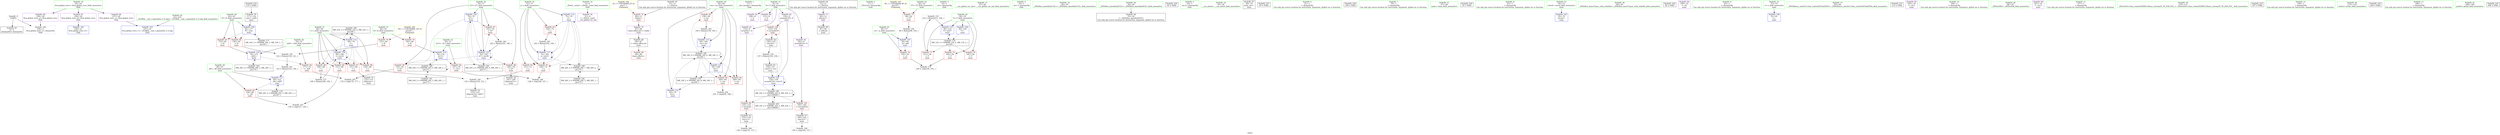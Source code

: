 digraph "SVFG" {
	label="SVFG";

	Node0x55c712890a20 [shape=record,color=grey,label="{NodeID: 0\nNullPtr}"];
	Node0x55c712890a20 -> Node0x55c7128ab780[style=solid];
	Node0x55c712890a20 -> Node0x55c7128ac330[style=solid];
	Node0x55c7128bc550 [shape=record,color=black,label="{NodeID: 180\nMR_22V_2 = PHI(MR_22V_4, MR_22V_1, )\npts\{69 \}\n}"];
	Node0x55c7128bc550 -> Node0x55c7128ac9e0[style=dashed];
	Node0x55c7128abd20 [shape=record,color=red,label="{NodeID: 97\n191\<--76\n\<--i27\nmain\n}"];
	Node0x55c7128abd20 -> Node0x55c7128b3a40[style=solid];
	Node0x55c712891910 [shape=record,color=green,label="{NodeID: 14\n4\<--6\n_ZStL8__ioinit\<--_ZStL8__ioinit_field_insensitive\nGlob }"];
	Node0x55c712891910 -> Node0x55c7128ad490[style=solid];
	Node0x55c7128b0210 [shape=record,color=yellow,style=double,label="{NodeID: 194\n2V_1 = ENCHI(MR_2V_0)\npts\{1 \}\nFun[main]}"];
	Node0x55c7128b0210 -> Node0x55c7128ae080[style=dashed];
	Node0x55c7128ac910 [shape=record,color=blue,label="{NodeID: 111\n66\<--123\n_b6\<--add7\nmain\n}"];
	Node0x55c7128ac910 -> Node0x55c7128aeb10[style=dashed];
	Node0x55c7128ac910 -> Node0x55c7128bc050[style=dashed];
	Node0x55c7128aaa90 [shape=record,color=green,label="{NodeID: 28\n62\<--63\nN\<--N_field_insensitive\nmain\n}"];
	Node0x55c7128aaa90 -> Node0x55c7128ae700[style=solid];
	Node0x55c7128aaa90 -> Node0x55c7128ae7d0[style=solid];
	Node0x55c7128aaa90 -> Node0x55c7128ac770[style=solid];
	Node0x55c7128ab680 [shape=record,color=green,label="{NodeID: 42\n22\<--232\n_GLOBAL__sub_I_spnautilus_0_0.cpp\<--_GLOBAL__sub_I_spnautilus_0_0.cpp_field_insensitive\n}"];
	Node0x55c7128ab680 -> Node0x55c7128ac230[style=solid];
	Node0x55c7128ad2f0 [shape=record,color=black,label="{NodeID: 56\n181\<--180\nidxprom31\<--\nmain\n}"];
	Node0x55c7128adee0 [shape=record,color=purple,label="{NodeID: 70\n87\<--86\nvbase.offset.ptr\<--vtable\nmain\n}"];
	Node0x55c7128adee0 -> Node0x55c7128acc70[style=solid];
	Node0x55c7128b44c0 [shape=record,color=grey,label="{NodeID: 167\n129 = cmp(127, 128, )\n}"];
	Node0x55c7128aea40 [shape=record,color=red,label="{NodeID: 84\n206\<--64\n\<--res\nmain\n}"];
	Node0x55c7128911a0 [shape=record,color=green,label="{NodeID: 1\n7\<--1\n__dso_handle\<--dummyObj\nGlob }"];
	Node0x55c7128bca50 [shape=record,color=black,label="{NodeID: 181\nMR_24V_2 = PHI(MR_24V_3, MR_24V_1, )\npts\{71 \}\n}"];
	Node0x55c7128bca50 -> Node0x55c7128bed50[style=dashed];
	Node0x55c7128abdf0 [shape=record,color=red,label="{NodeID: 98\n89\<--88\nvbase.offset\<--\nmain\n}"];
	Node0x55c7128919e0 [shape=record,color=green,label="{NodeID: 15\n8\<--10\nS\<--S_field_insensitive\nGlob }"];
	Node0x55c7128919e0 -> Node0x55c7128ad560[style=solid];
	Node0x55c7128919e0 -> Node0x55c7128ad630[style=solid];
	Node0x55c7128919e0 -> Node0x55c7128ad700[style=solid];
	Node0x55c7128919e0 -> Node0x55c7128ad7d0[style=solid];
	Node0x55c7128919e0 -> Node0x55c7128ad8a0[style=solid];
	Node0x55c7128ac9e0 [shape=record,color=blue,label="{NodeID: 112\n68\<--79\ni\<--\nmain\n}"];
	Node0x55c7128ac9e0 -> Node0x55c7128aebe0[style=dashed];
	Node0x55c7128ac9e0 -> Node0x55c7128aecb0[style=dashed];
	Node0x55c7128ac9e0 -> Node0x55c7128aed80[style=dashed];
	Node0x55c7128ac9e0 -> Node0x55c7128aee50[style=dashed];
	Node0x55c7128ac9e0 -> Node0x55c7128b1690[style=dashed];
	Node0x55c7128ac9e0 -> Node0x55c7128bc550[style=dashed];
	Node0x55c7128aab60 [shape=record,color=green,label="{NodeID: 29\n64\<--65\nres\<--res_field_insensitive\nmain\n}"];
	Node0x55c7128aab60 -> Node0x55c7128ae8a0[style=solid];
	Node0x55c7128aab60 -> Node0x55c7128ae970[style=solid];
	Node0x55c7128aab60 -> Node0x55c7128aea40[style=solid];
	Node0x55c7128aab60 -> Node0x55c7128ac840[style=solid];
	Node0x55c7128aab60 -> Node0x55c7128acab0[style=solid];
	Node0x55c7128aab60 -> Node0x55c7128b1900[style=solid];
	Node0x55c7128ab780 [shape=record,color=black,label="{NodeID: 43\n2\<--3\ndummyVal\<--dummyVal\n}"];
	Node0x55c7128ad3c0 [shape=record,color=black,label="{NodeID: 57\n184\<--183\nconv33\<--\nmain\n}"];
	Node0x55c7128ad3c0 -> Node0x55c7128b47c0[style=solid];
	Node0x55c7128b3140 [shape=record,color=grey,label="{NodeID: 154\n157 = Binary(156, 158, )\n}"];
	Node0x55c7128b3140 -> Node0x55c7128ad220[style=solid];
	Node0x55c7128adfb0 [shape=record,color=purple,label="{NodeID: 71\n90\<--12\nadd.ptr\<--\nmain\n}"];
	Node0x55c7128adfb0 -> Node0x55c7128acd40[style=solid];
	Node0x55c7128b4640 [shape=record,color=grey,label="{NodeID: 168\n136 = cmp(135, 137, )\n}"];
	Node0x55c7128aeb10 [shape=record,color=red,label="{NodeID: 85\n128\<--66\n\<--_b6\nmain\n}"];
	Node0x55c7128aeb10 -> Node0x55c7128b44c0[style=solid];
	Node0x55c71288fb30 [shape=record,color=green,label="{NodeID: 2\n11\<--1\n_ZSt3cin\<--dummyObj\nGlob }"];
	Node0x55c7128bcf50 [shape=record,color=black,label="{NodeID: 182\nMR_26V_2 = PHI(MR_26V_3, MR_26V_1, )\npts\{73 \}\n}"];
	Node0x55c7128bcf50 -> Node0x55c7128bf250[style=dashed];
	Node0x55c7128abec0 [shape=record,color=red,label="{NodeID: 99\n134\<--133\n\<--arrayidx\nmain\n}"];
	Node0x55c7128abec0 -> Node0x55c7128acfb0[style=solid];
	Node0x55c712891ab0 [shape=record,color=green,label="{NodeID: 16\n20\<--24\nllvm.global_ctors\<--llvm.global_ctors_field_insensitive\nGlob }"];
	Node0x55c712891ab0 -> Node0x55c7128adbe0[style=solid];
	Node0x55c712891ab0 -> Node0x55c7128adce0[style=solid];
	Node0x55c712891ab0 -> Node0x55c7128adde0[style=solid];
	Node0x55c7128acab0 [shape=record,color=blue,label="{NodeID: 113\n64\<--140\nres\<--inc\nmain\n}"];
	Node0x55c7128acab0 -> Node0x55c7128be350[style=dashed];
	Node0x55c7128aac30 [shape=record,color=green,label="{NodeID: 30\n66\<--67\n_b6\<--_b6_field_insensitive\nmain\n}"];
	Node0x55c7128aac30 -> Node0x55c7128aeb10[style=solid];
	Node0x55c7128aac30 -> Node0x55c7128ac910[style=solid];
	Node0x55c7128ab880 [shape=record,color=black,label="{NodeID: 44\n12\<--11\n\<--_ZSt3cin\nCan only get source location for instruction, argument, global var or function.}"];
	Node0x55c7128ab880 -> Node0x55c7128adfb0[style=solid];
	Node0x55c7128ad490 [shape=record,color=purple,label="{NodeID: 58\n31\<--4\n\<--_ZStL8__ioinit\n__cxx_global_var_init\n}"];
	Node0x55c7128b32c0 [shape=record,color=grey,label="{NodeID: 155\n212 = Binary(211, 100, )\n}"];
	Node0x55c7128b32c0 -> Node0x55c7128b1aa0[style=solid];
	Node0x55c7128ae080 [shape=record,color=red,label="{NodeID: 72\n86\<--13\nvtable\<--\nmain\n}"];
	Node0x55c7128ae080 -> Node0x55c7128adee0[style=solid];
	Node0x55c7128b47c0 [shape=record,color=grey,label="{NodeID: 169\n185 = cmp(184, 137, )\n}"];
	Node0x55c7128aebe0 [shape=record,color=red,label="{NodeID: 86\n127\<--68\n\<--i\nmain\n}"];
	Node0x55c7128aebe0 -> Node0x55c7128b44c0[style=solid];
	Node0x55c7128922e0 [shape=record,color=green,label="{NodeID: 3\n14\<--1\n.str\<--dummyObj\nGlob }"];
	Node0x55c7128bd450 [shape=record,color=black,label="{NodeID: 183\nMR_28V_2 = PHI(MR_28V_3, MR_28V_1, )\npts\{75 \}\n}"];
	Node0x55c7128bd450 -> Node0x55c7128b1760[style=dashed];
	Node0x55c7128abf90 [shape=record,color=red,label="{NodeID: 100\n155\<--154\n\<--arrayidx19\nmain\n}"];
	Node0x55c7128abf90 -> Node0x55c7128ad150[style=solid];
	Node0x55c7128aa360 [shape=record,color=green,label="{NodeID: 17\n25\<--26\n__cxx_global_var_init\<--__cxx_global_var_init_field_insensitive\n}"];
	Node0x55c7128c2840 [shape=record,color=yellow,style=double,label="{NodeID: 197\n8V_1 = ENCHI(MR_8V_0)\npts\{55 \}\nFun[main]}"];
	Node0x55c7128c2840 -> Node0x55c7128ae150[style=dashed];
	Node0x55c7128acb80 [shape=record,color=blue,label="{NodeID: 114\n70\<--142\n_b13\<--\nmain\n}"];
	Node0x55c7128acb80 -> Node0x55c7128aef20[style=dashed];
	Node0x55c7128acb80 -> Node0x55c7128bed50[style=dashed];
	Node0x55c7128aad00 [shape=record,color=green,label="{NodeID: 31\n68\<--69\ni\<--i_field_insensitive\nmain\n}"];
	Node0x55c7128aad00 -> Node0x55c7128aebe0[style=solid];
	Node0x55c7128aad00 -> Node0x55c7128aecb0[style=solid];
	Node0x55c7128aad00 -> Node0x55c7128aed80[style=solid];
	Node0x55c7128aad00 -> Node0x55c7128aee50[style=solid];
	Node0x55c7128aad00 -> Node0x55c7128ac9e0[style=solid];
	Node0x55c7128aad00 -> Node0x55c7128b1690[style=solid];
	Node0x55c7128ab980 [shape=record,color=black,label="{NodeID: 45\n13\<--11\n\<--_ZSt3cin\nCan only get source location for instruction, argument, global var or function.}"];
	Node0x55c7128ab980 -> Node0x55c7128ae080[style=solid];
	Node0x55c7128ad560 [shape=record,color=purple,label="{NodeID: 59\n108\<--8\n\<--S\nmain\n}"];
	Node0x55c7128b3440 [shape=record,color=grey,label="{NodeID: 156\n152 = Binary(150, 151, )\n}"];
	Node0x55c7128b3440 -> Node0x55c7128ad080[style=solid];
	Node0x55c7128ae150 [shape=record,color=red,label="{NodeID: 73\n98\<--54\n\<--TT\nmain\n}"];
	Node0x55c7128ae150 -> Node0x55c7128b3740[style=solid];
	Node0x55c7128b4940 [shape=record,color=grey,label="{NodeID: 170\n106 = cmp(104, 105, )\n}"];
	Node0x55c7128aecb0 [shape=record,color=red,label="{NodeID: 87\n131\<--68\n\<--i\nmain\n}"];
	Node0x55c7128aecb0 -> Node0x55c7128acee0[style=solid];
	Node0x55c712892040 [shape=record,color=green,label="{NodeID: 4\n16\<--1\n.str.1\<--dummyObj\nGlob }"];
	Node0x55c7128bd950 [shape=record,color=black,label="{NodeID: 184\nMR_30V_2 = PHI(MR_30V_4, MR_30V_1, )\npts\{77 \}\n}"];
	Node0x55c7128bd950 -> Node0x55c7128b1830[style=dashed];
	Node0x55c7128ac060 [shape=record,color=red,label="{NodeID: 101\n183\<--182\n\<--arrayidx32\nmain\n}"];
	Node0x55c7128ac060 -> Node0x55c7128ad3c0[style=solid];
	Node0x55c7128aa3f0 [shape=record,color=green,label="{NodeID: 18\n29\<--30\n_ZNSt8ios_base4InitC1Ev\<--_ZNSt8ios_base4InitC1Ev_field_insensitive\n}"];
	Node0x55c7128b1420 [shape=record,color=blue,label="{NodeID: 115\n72\<--79\nj\<--\nmain\n}"];
	Node0x55c7128b1420 -> Node0x55c7128aeff0[style=dashed];
	Node0x55c7128b1420 -> Node0x55c7128af0c0[style=dashed];
	Node0x55c7128b1420 -> Node0x55c7128af190[style=dashed];
	Node0x55c7128b1420 -> Node0x55c7128b15c0[style=dashed];
	Node0x55c7128b1420 -> Node0x55c7128bf250[style=dashed];
	Node0x55c7128aadd0 [shape=record,color=green,label="{NodeID: 32\n70\<--71\n_b13\<--_b13_field_insensitive\nmain\n}"];
	Node0x55c7128aadd0 -> Node0x55c7128aef20[style=solid];
	Node0x55c7128aadd0 -> Node0x55c7128acb80[style=solid];
	Node0x55c7128aba80 [shape=record,color=black,label="{NodeID: 46\n33\<--34\n\<--_ZNSt8ios_base4InitD1Ev\nCan only get source location for instruction, argument, global var or function.}"];
	Node0x55c712695b80 [shape=record,color=black,label="{NodeID: 226\n92 = PHI()\n}"];
	Node0x55c7128ad630 [shape=record,color=purple,label="{NodeID: 60\n113\<--8\n\<--S\nmain\n}"];
	Node0x55c7128b35c0 [shape=record,color=grey,label="{NodeID: 157\n169 = Binary(168, 100, )\n}"];
	Node0x55c7128b35c0 -> Node0x55c7128b1690[style=solid];
	Node0x55c7128ae220 [shape=record,color=red,label="{NodeID: 74\n105\<--56\n\<--_b\nmain\n}"];
	Node0x55c7128ae220 -> Node0x55c7128b4940[style=solid];
	Node0x55c7128aed80 [shape=record,color=red,label="{NodeID: 88\n150\<--68\n\<--i\nmain\n}"];
	Node0x55c7128aed80 -> Node0x55c7128b3440[style=solid];
	Node0x55c7128920d0 [shape=record,color=green,label="{NodeID: 5\n18\<--1\n.str.2\<--dummyObj\nGlob }"];
	Node0x55c7128bde50 [shape=record,color=black,label="{NodeID: 185\nMR_32V_2 = PHI(MR_32V_3, MR_32V_1, )\npts\{100000 \}\n}"];
	Node0x55c7128bde50 -> Node0x55c7128bf750[style=dashed];
	Node0x55c7128ac130 [shape=record,color=blue,label="{NodeID: 102\n236\<--21\nllvm.global_ctors_0\<--\nGlob }"];
	Node0x55c7128aa480 [shape=record,color=green,label="{NodeID: 19\n35\<--36\n__cxa_atexit\<--__cxa_atexit_field_insensitive\n}"];
	Node0x55c7128b14f0 [shape=record,color=blue,label="{NodeID: 116\n154\<--159\narrayidx19\<--conv21\nmain\n}"];
	Node0x55c7128b14f0 -> Node0x55c7128abf90[style=dashed];
	Node0x55c7128b14f0 -> Node0x55c7128b14f0[style=dashed];
	Node0x55c7128b14f0 -> Node0x55c7128bf750[style=dashed];
	Node0x55c7128aaea0 [shape=record,color=green,label="{NodeID: 33\n72\<--73\nj\<--j_field_insensitive\nmain\n}"];
	Node0x55c7128aaea0 -> Node0x55c7128aeff0[style=solid];
	Node0x55c7128aaea0 -> Node0x55c7128af0c0[style=solid];
	Node0x55c7128aaea0 -> Node0x55c7128af190[style=solid];
	Node0x55c7128aaea0 -> Node0x55c7128b1420[style=solid];
	Node0x55c7128aaea0 -> Node0x55c7128b15c0[style=solid];
	Node0x55c7128abb80 [shape=record,color=black,label="{NodeID: 47\n49\<--79\nmain_ret\<--\nmain\n}"];
	Node0x55c7128cd800 [shape=record,color=black,label="{NodeID: 227\n95 = PHI()\n}"];
	Node0x55c7128ad700 [shape=record,color=purple,label="{NodeID: 61\n133\<--8\narrayidx\<--S\nmain\n}"];
	Node0x55c7128ad700 -> Node0x55c7128abec0[style=solid];
	Node0x55c7128b3740 [shape=record,color=grey,label="{NodeID: 158\n99 = Binary(98, 100, )\n}"];
	Node0x55c7128b3740 -> Node0x55c7128ac5d0[style=solid];
	Node0x55c7128ae2f0 [shape=record,color=red,label="{NodeID: 75\n104\<--58\n\<--T\nmain\n}"];
	Node0x55c7128ae2f0 -> Node0x55c7128b4940[style=solid];
	Node0x55c7128aee50 [shape=record,color=red,label="{NodeID: 89\n168\<--68\n\<--i\nmain\n}"];
	Node0x55c7128aee50 -> Node0x55c7128b35c0[style=solid];
	Node0x55c712890ea0 [shape=record,color=green,label="{NodeID: 6\n21\<--1\n\<--dummyObj\nCan only get source location for instruction, argument, global var or function.}"];
	Node0x55c7128be350 [shape=record,color=black,label="{NodeID: 186\nMR_18V_4 = PHI(MR_18V_6, MR_18V_3, )\npts\{65 \}\n}"];
	Node0x55c7128be350 -> Node0x55c7128ae8a0[style=dashed];
	Node0x55c7128be350 -> Node0x55c7128ae970[style=dashed];
	Node0x55c7128be350 -> Node0x55c7128aea40[style=dashed];
	Node0x55c7128be350 -> Node0x55c7128acab0[style=dashed];
	Node0x55c7128be350 -> Node0x55c7128b1900[style=dashed];
	Node0x55c7128be350 -> Node0x55c7128bbb50[style=dashed];
	Node0x55c7128be350 -> Node0x55c7128be350[style=dashed];
	Node0x55c7128ac230 [shape=record,color=blue,label="{NodeID: 103\n237\<--22\nllvm.global_ctors_1\<--_GLOBAL__sub_I_spnautilus_0_0.cpp\nGlob }"];
	Node0x55c7128aa510 [shape=record,color=green,label="{NodeID: 20\n34\<--40\n_ZNSt8ios_base4InitD1Ev\<--_ZNSt8ios_base4InitD1Ev_field_insensitive\n}"];
	Node0x55c7128aa510 -> Node0x55c7128aba80[style=solid];
	Node0x55c7128c32f0 [shape=record,color=yellow,style=double,label="{NodeID: 200\n14V_1 = ENCHI(MR_14V_0)\npts\{61 \}\nFun[main]}"];
	Node0x55c7128c32f0 -> Node0x55c7128ae560[style=dashed];
	Node0x55c7128c32f0 -> Node0x55c7128ae630[style=dashed];
	Node0x55c7128b15c0 [shape=record,color=blue,label="{NodeID: 117\n72\<--163\nj\<--inc22\nmain\n}"];
	Node0x55c7128b15c0 -> Node0x55c7128aeff0[style=dashed];
	Node0x55c7128b15c0 -> Node0x55c7128af0c0[style=dashed];
	Node0x55c7128b15c0 -> Node0x55c7128af190[style=dashed];
	Node0x55c7128b15c0 -> Node0x55c7128b15c0[style=dashed];
	Node0x55c7128b15c0 -> Node0x55c7128bf250[style=dashed];
	Node0x55c7128aaf70 [shape=record,color=green,label="{NodeID: 34\n74\<--75\n_b26\<--_b26_field_insensitive\nmain\n}"];
	Node0x55c7128aaf70 -> Node0x55c7128af260[style=solid];
	Node0x55c7128aaf70 -> Node0x55c7128b1760[style=solid];
	Node0x55c7128acc70 [shape=record,color=black,label="{NodeID: 48\n88\<--87\n\<--vbase.offset.ptr\nmain\n}"];
	Node0x55c7128acc70 -> Node0x55c7128abdf0[style=solid];
	Node0x55c7128ce180 [shape=record,color=black,label="{NodeID: 228\n109 = PHI()\n}"];
	Node0x55c7128ad7d0 [shape=record,color=purple,label="{NodeID: 62\n154\<--8\narrayidx19\<--S\nmain\n}"];
	Node0x55c7128ad7d0 -> Node0x55c7128abf90[style=solid];
	Node0x55c7128ad7d0 -> Node0x55c7128b14f0[style=solid];
	Node0x55c7128b38c0 [shape=record,color=grey,label="{NodeID: 159\n122 = Binary(120, 121, )\n}"];
	Node0x55c7128b38c0 -> Node0x55c7128b3bc0[style=solid];
	Node0x55c7128ae3c0 [shape=record,color=red,label="{NodeID: 76\n195\<--58\n\<--T\nmain\n}"];
	Node0x55c7128aef20 [shape=record,color=red,label="{NodeID: 90\n147\<--70\n\<--_b13\nmain\n}"];
	Node0x55c7128aef20 -> Node0x55c7128b4340[style=solid];
	Node0x55c712890f30 [shape=record,color=green,label="{NodeID: 7\n79\<--1\n\<--dummyObj\nCan only get source location for instruction, argument, global var or function.}"];
	Node0x55c7128ac330 [shape=record,color=blue, style = dotted,label="{NodeID: 104\n238\<--3\nllvm.global_ctors_2\<--dummyVal\nGlob }"];
	Node0x55c7128aa5a0 [shape=record,color=green,label="{NodeID: 21\n47\<--48\nmain\<--main_field_insensitive\n}"];
	Node0x55c7128b1690 [shape=record,color=blue,label="{NodeID: 118\n68\<--169\ni\<--inc24\nmain\n}"];
	Node0x55c7128b1690 -> Node0x55c7128aebe0[style=dashed];
	Node0x55c7128b1690 -> Node0x55c7128aecb0[style=dashed];
	Node0x55c7128b1690 -> Node0x55c7128aed80[style=dashed];
	Node0x55c7128b1690 -> Node0x55c7128aee50[style=dashed];
	Node0x55c7128b1690 -> Node0x55c7128b1690[style=dashed];
	Node0x55c7128b1690 -> Node0x55c7128bc550[style=dashed];
	Node0x55c7128ab040 [shape=record,color=green,label="{NodeID: 35\n76\<--77\ni27\<--i27_field_insensitive\nmain\n}"];
	Node0x55c7128ab040 -> Node0x55c7128af330[style=solid];
	Node0x55c7128ab040 -> Node0x55c7128abc50[style=solid];
	Node0x55c7128ab040 -> Node0x55c7128abd20[style=solid];
	Node0x55c7128ab040 -> Node0x55c7128b1830[style=solid];
	Node0x55c7128ab040 -> Node0x55c7128b19d0[style=solid];
	Node0x55c7128acd40 [shape=record,color=black,label="{NodeID: 49\n91\<--90\n\<--add.ptr\nmain\n}"];
	Node0x55c7128ce280 [shape=record,color=black,label="{NodeID: 229\n32 = PHI()\n}"];
	Node0x55c7128ad8a0 [shape=record,color=purple,label="{NodeID: 63\n182\<--8\narrayidx32\<--S\nmain\n}"];
	Node0x55c7128ad8a0 -> Node0x55c7128ac060[style=solid];
	Node0x55c7128b3a40 [shape=record,color=grey,label="{NodeID: 160\n192 = Binary(191, 100, )\n}"];
	Node0x55c7128b3a40 -> Node0x55c7128b19d0[style=solid];
	Node0x55c7128ae490 [shape=record,color=red,label="{NodeID: 77\n211\<--58\n\<--T\nmain\n}"];
	Node0x55c7128ae490 -> Node0x55c7128b32c0[style=solid];
	Node0x55c7128aeff0 [shape=record,color=red,label="{NodeID: 91\n146\<--72\n\<--j\nmain\n}"];
	Node0x55c7128aeff0 -> Node0x55c7128b4340[style=solid];
	Node0x55c712890bc0 [shape=record,color=green,label="{NodeID: 8\n81\<--1\n\<--dummyObj\nCan only get source location for instruction, argument, global var or function.}"];
	Node0x55c7128bed50 [shape=record,color=black,label="{NodeID: 188\nMR_24V_3 = PHI(MR_24V_5, MR_24V_2, )\npts\{71 \}\n}"];
	Node0x55c7128bed50 -> Node0x55c7128acb80[style=dashed];
	Node0x55c7128bed50 -> Node0x55c7128bca50[style=dashed];
	Node0x55c7128bed50 -> Node0x55c7128bed50[style=dashed];
	Node0x55c7128ac430 [shape=record,color=blue,label="{NodeID: 105\n50\<--79\nretval\<--\nmain\n}"];
	Node0x55c7128aa630 [shape=record,color=green,label="{NodeID: 22\n50\<--51\nretval\<--retval_field_insensitive\nmain\n}"];
	Node0x55c7128aa630 -> Node0x55c7128ac430[style=solid];
	Node0x55c7128b1760 [shape=record,color=blue,label="{NodeID: 119\n74\<--172\n_b26\<--\nmain\n}"];
	Node0x55c7128b1760 -> Node0x55c7128af260[style=dashed];
	Node0x55c7128b1760 -> Node0x55c7128bd450[style=dashed];
	Node0x55c7128ab110 [shape=record,color=green,label="{NodeID: 36\n84\<--85\n_ZNSt8ios_base15sync_with_stdioEb\<--_ZNSt8ios_base15sync_with_stdioEb_field_insensitive\n}"];
	Node0x55c7128ace10 [shape=record,color=black,label="{NodeID: 50\n117\<--114\nconv\<--call5\nmain\n}"];
	Node0x55c7128ace10 -> Node0x55c7128ac770[style=solid];
	Node0x55c7128ce380 [shape=record,color=black,label="{NodeID: 230\n82 = PHI()\n}"];
	Node0x55c7128ad970 [shape=record,color=purple,label="{NodeID: 64\n196\<--14\n\<--.str\nmain\n}"];
	Node0x55c7128b3bc0 [shape=record,color=grey,label="{NodeID: 161\n123 = Binary(122, 100, )\n}"];
	Node0x55c7128b3bc0 -> Node0x55c7128ac910[style=solid];
	Node0x55c7128ae560 [shape=record,color=red,label="{NodeID: 78\n121\<--60\n\<--K\nmain\n}"];
	Node0x55c7128ae560 -> Node0x55c7128b38c0[style=solid];
	Node0x55c7128af0c0 [shape=record,color=red,label="{NodeID: 92\n151\<--72\n\<--j\nmain\n}"];
	Node0x55c7128af0c0 -> Node0x55c7128b3440[style=solid];
	Node0x55c712890c50 [shape=record,color=green,label="{NodeID: 9\n83\<--1\n\<--dummyObj\nCan only get source location for instruction, argument, global var or function.}"];
	Node0x55c7128bf250 [shape=record,color=black,label="{NodeID: 189\nMR_26V_3 = PHI(MR_26V_7, MR_26V_2, )\npts\{73 \}\n}"];
	Node0x55c7128bf250 -> Node0x55c7128b1420[style=dashed];
	Node0x55c7128bf250 -> Node0x55c7128bcf50[style=dashed];
	Node0x55c7128bf250 -> Node0x55c7128bf250[style=dashed];
	Node0x55c7128ac500 [shape=record,color=blue,label="{NodeID: 106\n52\<--81\nc\<--\nmain\n}"];
	Node0x55c7128aa6c0 [shape=record,color=green,label="{NodeID: 23\n52\<--53\nc\<--c_field_insensitive\nmain\n}"];
	Node0x55c7128aa6c0 -> Node0x55c7128ac500[style=solid];
	Node0x55c7128b1830 [shape=record,color=blue,label="{NodeID: 120\n76\<--79\ni27\<--\nmain\n}"];
	Node0x55c7128b1830 -> Node0x55c7128af330[style=dashed];
	Node0x55c7128b1830 -> Node0x55c7128abc50[style=dashed];
	Node0x55c7128b1830 -> Node0x55c7128abd20[style=dashed];
	Node0x55c7128b1830 -> Node0x55c7128b19d0[style=dashed];
	Node0x55c7128b1830 -> Node0x55c7128bd950[style=dashed];
	Node0x55c7128ab1e0 [shape=record,color=green,label="{NodeID: 37\n93\<--94\n_ZNSt9basic_iosIcSt11char_traitsIcEE3tieEPSo\<--_ZNSt9basic_iosIcSt11char_traitsIcEE3tieEPSo_field_insensitive\n}"];
	Node0x55c7128acee0 [shape=record,color=black,label="{NodeID: 51\n132\<--131\nidxprom\<--\nmain\n}"];
	Node0x55c7128ce480 [shape=record,color=black,label="{NodeID: 231\n112 = PHI()\n}"];
	Node0x55c7128ada40 [shape=record,color=purple,label="{NodeID: 65\n203\<--16\n\<--.str.1\nmain\n}"];
	Node0x55c7128b3d40 [shape=record,color=grey,label="{NodeID: 162\n140 = Binary(139, 100, )\n}"];
	Node0x55c7128b3d40 -> Node0x55c7128acab0[style=solid];
	Node0x55c7128ae630 [shape=record,color=red,label="{NodeID: 79\n142\<--60\n\<--K\nmain\n}"];
	Node0x55c7128ae630 -> Node0x55c7128acb80[style=solid];
	Node0x55c7128bb150 [shape=record,color=black,label="{NodeID: 176\nMR_12V_3 = PHI(MR_12V_4, MR_12V_2, )\npts\{59 \}\n}"];
	Node0x55c7128bb150 -> Node0x55c7128ae2f0[style=dashed];
	Node0x55c7128bb150 -> Node0x55c7128ae3c0[style=dashed];
	Node0x55c7128bb150 -> Node0x55c7128ae490[style=dashed];
	Node0x55c7128bb150 -> Node0x55c7128b1aa0[style=dashed];
	Node0x55c7128af190 [shape=record,color=red,label="{NodeID: 93\n162\<--72\n\<--j\nmain\n}"];
	Node0x55c7128af190 -> Node0x55c7128b3ec0[style=solid];
	Node0x55c712890d20 [shape=record,color=green,label="{NodeID: 10\n100\<--1\n\<--dummyObj\nCan only get source location for instruction, argument, global var or function.}"];
	Node0x55c7128bf750 [shape=record,color=black,label="{NodeID: 190\nMR_32V_3 = PHI(MR_32V_6, MR_32V_2, )\npts\{100000 \}\n}"];
	Node0x55c7128bf750 -> Node0x55c7128abec0[style=dashed];
	Node0x55c7128bf750 -> Node0x55c7128abf90[style=dashed];
	Node0x55c7128bf750 -> Node0x55c7128ac060[style=dashed];
	Node0x55c7128bf750 -> Node0x55c7128b14f0[style=dashed];
	Node0x55c7128bf750 -> Node0x55c7128bde50[style=dashed];
	Node0x55c7128bf750 -> Node0x55c7128bf750[style=dashed];
	Node0x55c7128ac5d0 [shape=record,color=blue,label="{NodeID: 107\n56\<--99\n_b\<--add\nmain\n}"];
	Node0x55c7128ac5d0 -> Node0x55c7128ae220[style=dashed];
	Node0x55c7128aa750 [shape=record,color=green,label="{NodeID: 24\n54\<--55\nTT\<--TT_field_insensitive\nmain\n}"];
	Node0x55c7128aa750 -> Node0x55c7128ae150[style=solid];
	Node0x55c7128b1900 [shape=record,color=blue,label="{NodeID: 121\n64\<--188\nres\<--\nmain\n}"];
	Node0x55c7128b1900 -> Node0x55c7128ae970[style=dashed];
	Node0x55c7128b1900 -> Node0x55c7128aea40[style=dashed];
	Node0x55c7128b1900 -> Node0x55c7128bbb50[style=dashed];
	Node0x55c7128ab2b0 [shape=record,color=green,label="{NodeID: 38\n96\<--97\n_ZNSirsERi\<--_ZNSirsERi_field_insensitive\n}"];
	Node0x55c7128acfb0 [shape=record,color=black,label="{NodeID: 52\n135\<--134\nconv11\<--\nmain\n}"];
	Node0x55c7128acfb0 -> Node0x55c7128b4640[style=solid];
	Node0x55c7128ce580 [shape=record,color=black,label="{NodeID: 232\n114 = PHI()\n}"];
	Node0x55c7128ce580 -> Node0x55c7128ace10[style=solid];
	Node0x55c7128adb10 [shape=record,color=purple,label="{NodeID: 66\n207\<--18\n\<--.str.2\nmain\n}"];
	Node0x55c7128b3ec0 [shape=record,color=grey,label="{NodeID: 163\n163 = Binary(162, 100, )\n}"];
	Node0x55c7128b3ec0 -> Node0x55c7128b15c0[style=solid];
	Node0x55c7128ae700 [shape=record,color=red,label="{NodeID: 80\n120\<--62\n\<--N\nmain\n}"];
	Node0x55c7128ae700 -> Node0x55c7128b38c0[style=solid];
	Node0x55c7128bb650 [shape=record,color=black,label="{NodeID: 177\nMR_16V_2 = PHI(MR_16V_3, MR_16V_1, )\npts\{63 \}\n}"];
	Node0x55c7128bb650 -> Node0x55c7128ac770[style=dashed];
	Node0x55c7128af260 [shape=record,color=red,label="{NodeID: 94\n177\<--74\n\<--_b26\nmain\n}"];
	Node0x55c7128af260 -> Node0x55c7128b41c0[style=solid];
	Node0x55c7128916a0 [shape=record,color=green,label="{NodeID: 11\n137\<--1\n\<--dummyObj\nCan only get source location for instruction, argument, global var or function.}"];
	Node0x55c7128ac6a0 [shape=record,color=blue,label="{NodeID: 108\n58\<--100\nT\<--\nmain\n}"];
	Node0x55c7128ac6a0 -> Node0x55c7128bb150[style=dashed];
	Node0x55c7128aa820 [shape=record,color=green,label="{NodeID: 25\n56\<--57\n_b\<--_b_field_insensitive\nmain\n}"];
	Node0x55c7128aa820 -> Node0x55c7128ae220[style=solid];
	Node0x55c7128aa820 -> Node0x55c7128ac5d0[style=solid];
	Node0x55c7128b19d0 [shape=record,color=blue,label="{NodeID: 122\n76\<--192\ni27\<--inc38\nmain\n}"];
	Node0x55c7128b19d0 -> Node0x55c7128af330[style=dashed];
	Node0x55c7128b19d0 -> Node0x55c7128abc50[style=dashed];
	Node0x55c7128b19d0 -> Node0x55c7128abd20[style=dashed];
	Node0x55c7128b19d0 -> Node0x55c7128b19d0[style=dashed];
	Node0x55c7128b19d0 -> Node0x55c7128bd950[style=dashed];
	Node0x55c7128ab380 [shape=record,color=green,label="{NodeID: 39\n110\<--111\n_ZStrsIcSt11char_traitsIcEERSt13basic_istreamIT_T0_ES6_PS3_\<--_ZStrsIcSt11char_traitsIcEERSt13basic_istreamIT_T0_ES6_PS3__field_insensitive\n}"];
	Node0x55c7128ad080 [shape=record,color=black,label="{NodeID: 53\n153\<--152\nidxprom18\<--add17\nmain\n}"];
	Node0x55c7128ce6e0 [shape=record,color=black,label="{NodeID: 233\n197 = PHI()\n}"];
	Node0x55c7128adbe0 [shape=record,color=purple,label="{NodeID: 67\n236\<--20\nllvm.global_ctors_0\<--llvm.global_ctors\nGlob }"];
	Node0x55c7128adbe0 -> Node0x55c7128ac130[style=solid];
	Node0x55c7128b4040 [shape=record,color=grey,label="{NodeID: 164\n201 = cmp(200, 188, )\n}"];
	Node0x55c7128ae7d0 [shape=record,color=red,label="{NodeID: 81\n172\<--62\n\<--N\nmain\n}"];
	Node0x55c7128ae7d0 -> Node0x55c7128b1760[style=solid];
	Node0x55c7128bbb50 [shape=record,color=black,label="{NodeID: 178\nMR_18V_2 = PHI(MR_18V_8, MR_18V_1, )\npts\{65 \}\n}"];
	Node0x55c7128bbb50 -> Node0x55c7128ac840[style=dashed];
	Node0x55c7128af330 [shape=record,color=red,label="{NodeID: 95\n176\<--76\n\<--i27\nmain\n}"];
	Node0x55c7128af330 -> Node0x55c7128b41c0[style=solid];
	Node0x55c712891770 [shape=record,color=green,label="{NodeID: 12\n158\<--1\n\<--dummyObj\nCan only get source location for instruction, argument, global var or function.}"];
	Node0x55c7128ac770 [shape=record,color=blue,label="{NodeID: 109\n62\<--117\nN\<--conv\nmain\n}"];
	Node0x55c7128ac770 -> Node0x55c7128ae700[style=dashed];
	Node0x55c7128ac770 -> Node0x55c7128ae7d0[style=dashed];
	Node0x55c7128ac770 -> Node0x55c7128bb650[style=dashed];
	Node0x55c7128aa8f0 [shape=record,color=green,label="{NodeID: 26\n58\<--59\nT\<--T_field_insensitive\nmain\n}"];
	Node0x55c7128aa8f0 -> Node0x55c7128ae2f0[style=solid];
	Node0x55c7128aa8f0 -> Node0x55c7128ae3c0[style=solid];
	Node0x55c7128aa8f0 -> Node0x55c7128ae490[style=solid];
	Node0x55c7128aa8f0 -> Node0x55c7128ac6a0[style=solid];
	Node0x55c7128aa8f0 -> Node0x55c7128b1aa0[style=solid];
	Node0x55c7128b1aa0 [shape=record,color=blue,label="{NodeID: 123\n58\<--212\nT\<--inc47\nmain\n}"];
	Node0x55c7128b1aa0 -> Node0x55c7128bb150[style=dashed];
	Node0x55c7128ab480 [shape=record,color=green,label="{NodeID: 40\n115\<--116\nstrlen\<--strlen_field_insensitive\n}"];
	Node0x55c7128ad150 [shape=record,color=black,label="{NodeID: 54\n156\<--155\nconv20\<--\nmain\n}"];
	Node0x55c7128ad150 -> Node0x55c7128b3140[style=solid];
	Node0x55c7128ce7b0 [shape=record,color=black,label="{NodeID: 234\n204 = PHI()\n}"];
	Node0x55c7128adce0 [shape=record,color=purple,label="{NodeID: 68\n237\<--20\nllvm.global_ctors_1\<--llvm.global_ctors\nGlob }"];
	Node0x55c7128adce0 -> Node0x55c7128ac230[style=solid];
	Node0x55c7128b41c0 [shape=record,color=grey,label="{NodeID: 165\n178 = cmp(176, 177, )\n}"];
	Node0x55c7128ae8a0 [shape=record,color=red,label="{NodeID: 82\n139\<--64\n\<--res\nmain\n}"];
	Node0x55c7128ae8a0 -> Node0x55c7128b3d40[style=solid];
	Node0x55c7128bc050 [shape=record,color=black,label="{NodeID: 179\nMR_20V_2 = PHI(MR_20V_3, MR_20V_1, )\npts\{67 \}\n}"];
	Node0x55c7128bc050 -> Node0x55c7128ac910[style=dashed];
	Node0x55c7128abc50 [shape=record,color=red,label="{NodeID: 96\n180\<--76\n\<--i27\nmain\n}"];
	Node0x55c7128abc50 -> Node0x55c7128ad2f0[style=solid];
	Node0x55c712891840 [shape=record,color=green,label="{NodeID: 13\n188\<--1\n\<--dummyObj\nCan only get source location for instruction, argument, global var or function.}"];
	Node0x55c7128ac840 [shape=record,color=blue,label="{NodeID: 110\n64\<--79\nres\<--\nmain\n}"];
	Node0x55c7128ac840 -> Node0x55c7128be350[style=dashed];
	Node0x55c7128aa9c0 [shape=record,color=green,label="{NodeID: 27\n60\<--61\nK\<--K_field_insensitive\nmain\n}"];
	Node0x55c7128aa9c0 -> Node0x55c7128ae560[style=solid];
	Node0x55c7128aa9c0 -> Node0x55c7128ae630[style=solid];
	Node0x55c7128ab580 [shape=record,color=green,label="{NodeID: 41\n198\<--199\nprintf\<--printf_field_insensitive\n}"];
	Node0x55c7128ad220 [shape=record,color=black,label="{NodeID: 55\n159\<--157\nconv21\<--xor\nmain\n}"];
	Node0x55c7128ad220 -> Node0x55c7128b14f0[style=solid];
	Node0x55c7128ce880 [shape=record,color=black,label="{NodeID: 235\n208 = PHI()\n}"];
	Node0x55c7128adde0 [shape=record,color=purple,label="{NodeID: 69\n238\<--20\nllvm.global_ctors_2\<--llvm.global_ctors\nGlob }"];
	Node0x55c7128adde0 -> Node0x55c7128ac330[style=solid];
	Node0x55c7128b4340 [shape=record,color=grey,label="{NodeID: 166\n148 = cmp(146, 147, )\n}"];
	Node0x55c7128ae970 [shape=record,color=red,label="{NodeID: 83\n200\<--64\n\<--res\nmain\n}"];
	Node0x55c7128ae970 -> Node0x55c7128b4040[style=solid];
}
